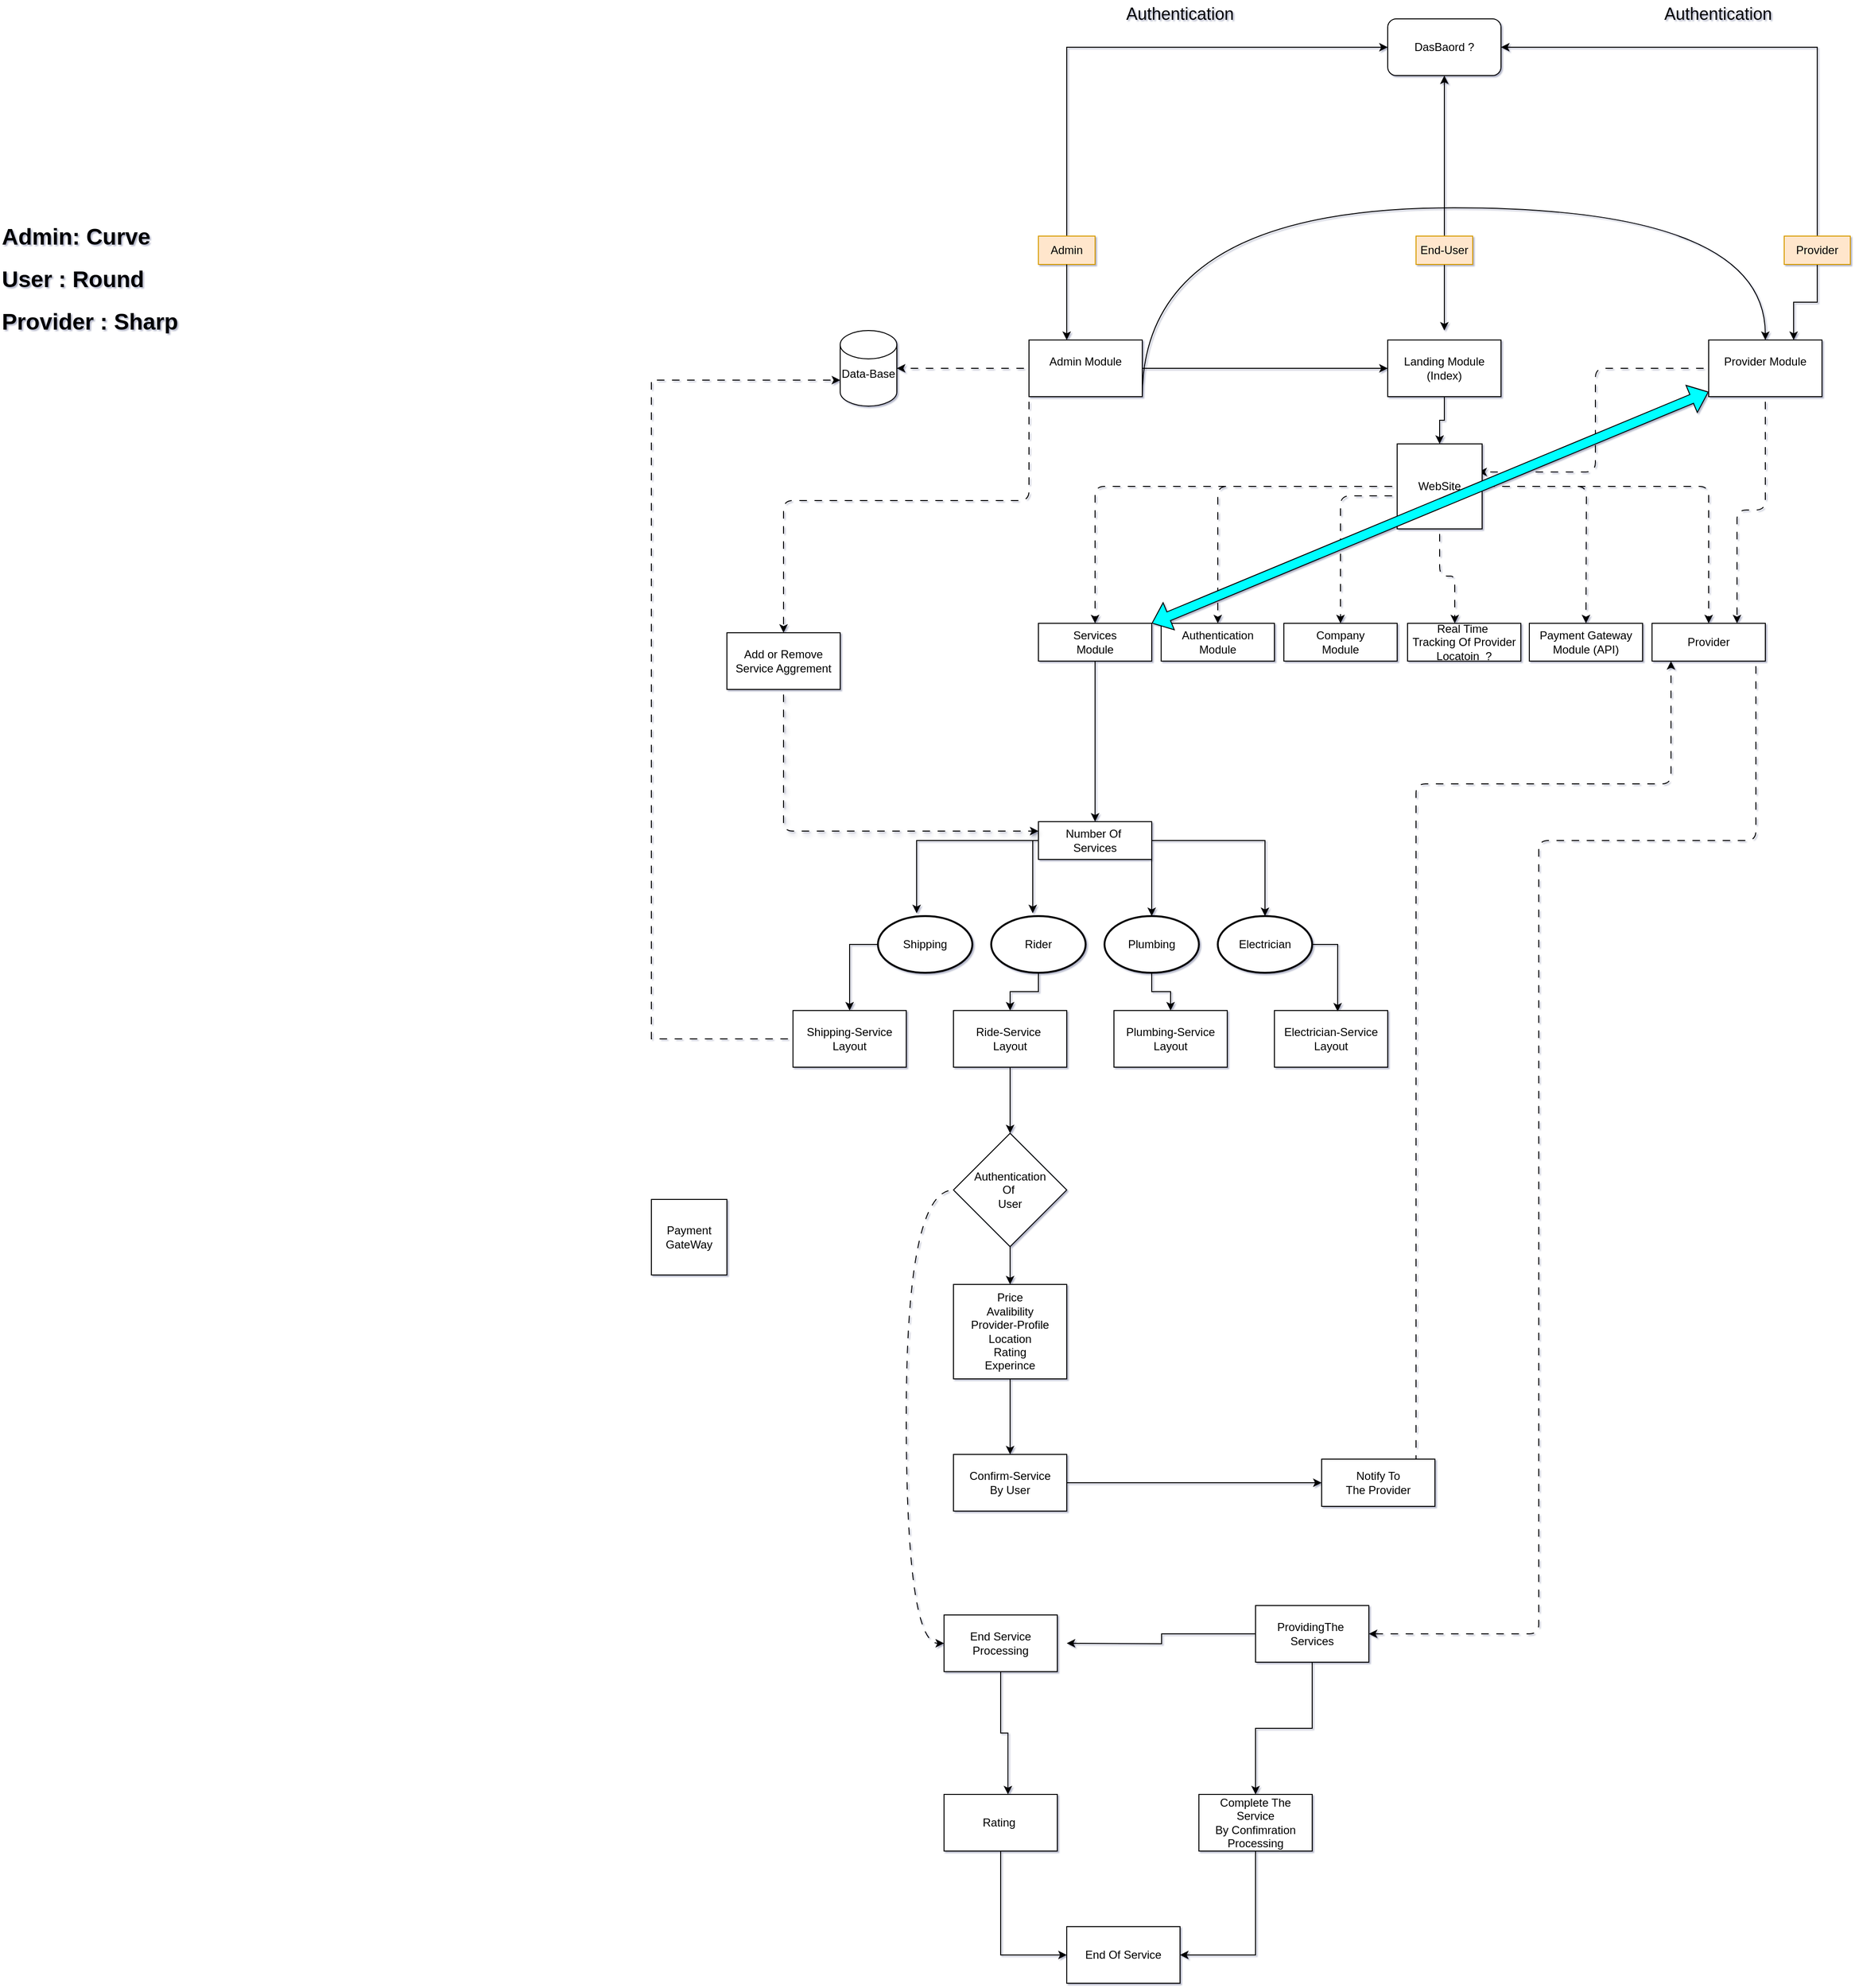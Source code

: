 <mxfile version="26.0.9">
  <diagram name="Page-1" id="xpZkZ2weexCkq__8deuh">
    <mxGraphModel dx="3193" dy="1905" grid="1" gridSize="10" guides="1" tooltips="1" connect="1" arrows="1" fold="1" page="1" pageScale="1" pageWidth="1100" pageHeight="850" background="#ffffff" math="0" shadow="1">
      <root>
        <mxCell id="0" />
        <mxCell id="1" parent="0" />
        <mxCell id="tUOpJHI6mKpzfdDbZ862-3" style="edgeStyle=orthogonalEdgeStyle;rounded=0;orthogonalLoop=1;jettySize=auto;html=1;entryX=0;entryY=0.5;entryDx=0;entryDy=0;" parent="1" source="1AA3HkgsHGMT5kLfeeIE-18" target="tUOpJHI6mKpzfdDbZ862-1" edge="1">
          <mxGeometry relative="1" as="geometry">
            <Array as="points">
              <mxPoint x="40" y="-160" />
            </Array>
          </mxGeometry>
        </mxCell>
        <mxCell id="1AA3HkgsHGMT5kLfeeIE-18" value="Admin" style="text;html=1;align=center;verticalAlign=middle;whiteSpace=wrap;rounded=0;fillColor=#ffe6cc;strokeColor=#d79b00;" parent="1" vertex="1">
          <mxGeometry x="10" y="40" width="60" height="30" as="geometry" />
        </mxCell>
        <mxCell id="1AA3HkgsHGMT5kLfeeIE-25" style="edgeStyle=orthogonalEdgeStyle;rounded=0;orthogonalLoop=1;jettySize=auto;html=1;" parent="1" source="1AA3HkgsHGMT5kLfeeIE-19" edge="1">
          <mxGeometry relative="1" as="geometry">
            <mxPoint x="440" y="140" as="targetPoint" />
          </mxGeometry>
        </mxCell>
        <mxCell id="tUOpJHI6mKpzfdDbZ862-2" style="edgeStyle=orthogonalEdgeStyle;rounded=0;orthogonalLoop=1;jettySize=auto;html=1;entryX=0.5;entryY=1;entryDx=0;entryDy=0;" parent="1" source="1AA3HkgsHGMT5kLfeeIE-19" target="tUOpJHI6mKpzfdDbZ862-1" edge="1">
          <mxGeometry relative="1" as="geometry" />
        </mxCell>
        <mxCell id="1AA3HkgsHGMT5kLfeeIE-19" value="End-User" style="text;html=1;align=center;verticalAlign=middle;whiteSpace=wrap;rounded=0;fillColor=#ffe6cc;strokeColor=#d79b00;" parent="1" vertex="1">
          <mxGeometry x="410" y="40" width="60" height="30" as="geometry" />
        </mxCell>
        <mxCell id="1AA3HkgsHGMT5kLfeeIE-29" style="edgeStyle=orthogonalEdgeStyle;rounded=0;orthogonalLoop=1;jettySize=auto;html=1;entryX=0.75;entryY=0;entryDx=0;entryDy=0;" parent="1" source="1AA3HkgsHGMT5kLfeeIE-20" target="1AA3HkgsHGMT5kLfeeIE-26" edge="1">
          <mxGeometry relative="1" as="geometry" />
        </mxCell>
        <mxCell id="tUOpJHI6mKpzfdDbZ862-4" style="edgeStyle=orthogonalEdgeStyle;rounded=0;orthogonalLoop=1;jettySize=auto;html=1;entryX=1;entryY=0.5;entryDx=0;entryDy=0;" parent="1" source="1AA3HkgsHGMT5kLfeeIE-20" target="tUOpJHI6mKpzfdDbZ862-1" edge="1">
          <mxGeometry relative="1" as="geometry">
            <Array as="points">
              <mxPoint x="835" y="-160" />
            </Array>
          </mxGeometry>
        </mxCell>
        <mxCell id="1AA3HkgsHGMT5kLfeeIE-20" value="Provider" style="text;html=1;align=center;verticalAlign=middle;whiteSpace=wrap;rounded=0;fillColor=#ffe6cc;strokeColor=#d79b00;" parent="1" vertex="1">
          <mxGeometry x="800" y="40" width="70" height="30" as="geometry" />
        </mxCell>
        <mxCell id="1AA3HkgsHGMT5kLfeeIE-36" style="edgeStyle=orthogonalEdgeStyle;rounded=0;orthogonalLoop=1;jettySize=auto;html=1;entryX=0.5;entryY=0;entryDx=0;entryDy=0;" parent="1" source="1AA3HkgsHGMT5kLfeeIE-24" target="1AA3HkgsHGMT5kLfeeIE-43" edge="1">
          <mxGeometry relative="1" as="geometry">
            <mxPoint x="440" y="280" as="targetPoint" />
          </mxGeometry>
        </mxCell>
        <mxCell id="1AA3HkgsHGMT5kLfeeIE-24" value="Landing Module&lt;div&gt;(Index)&lt;/div&gt;" style="rounded=0;whiteSpace=wrap;html=1;" parent="1" vertex="1">
          <mxGeometry x="380" y="150" width="120" height="60" as="geometry" />
        </mxCell>
        <mxCell id="QlRVXzmJsD952vZSAEFp-61" style="edgeStyle=orthogonalEdgeStyle;rounded=1;orthogonalLoop=1;jettySize=auto;html=1;entryX=0.75;entryY=0;entryDx=0;entryDy=0;flowAnimation=1;curved=0;" parent="1" source="1AA3HkgsHGMT5kLfeeIE-26" target="1AA3HkgsHGMT5kLfeeIE-50" edge="1">
          <mxGeometry relative="1" as="geometry" />
        </mxCell>
        <mxCell id="QlRVXzmJsD952vZSAEFp-66" style="edgeStyle=orthogonalEdgeStyle;rounded=1;orthogonalLoop=1;jettySize=auto;html=1;entryX=0.956;entryY=0.33;entryDx=0;entryDy=0;flowAnimation=1;curved=0;entryPerimeter=0;" parent="1" source="1AA3HkgsHGMT5kLfeeIE-26" target="1AA3HkgsHGMT5kLfeeIE-43" edge="1">
          <mxGeometry relative="1" as="geometry">
            <Array as="points">
              <mxPoint x="600" y="180" />
              <mxPoint x="600" y="290" />
            </Array>
          </mxGeometry>
        </mxCell>
        <mxCell id="1AA3HkgsHGMT5kLfeeIE-26" value="Provider Module&lt;div&gt;&lt;br&gt;&lt;/div&gt;" style="rounded=0;whiteSpace=wrap;html=1;" parent="1" vertex="1">
          <mxGeometry x="720" y="150" width="120" height="60" as="geometry" />
        </mxCell>
        <mxCell id="1AA3HkgsHGMT5kLfeeIE-30" style="edgeStyle=orthogonalEdgeStyle;rounded=0;orthogonalLoop=1;jettySize=auto;html=1;entryX=0;entryY=0.5;entryDx=0;entryDy=0;" parent="1" source="1AA3HkgsHGMT5kLfeeIE-27" target="1AA3HkgsHGMT5kLfeeIE-24" edge="1">
          <mxGeometry relative="1" as="geometry" />
        </mxCell>
        <mxCell id="1AA3HkgsHGMT5kLfeeIE-33" style="edgeStyle=orthogonalEdgeStyle;rounded=0;orthogonalLoop=1;jettySize=auto;html=1;exitX=1;exitY=1;exitDx=0;exitDy=0;curved=1;" parent="1" source="1AA3HkgsHGMT5kLfeeIE-27" target="1AA3HkgsHGMT5kLfeeIE-26" edge="1">
          <mxGeometry relative="1" as="geometry">
            <Array as="points">
              <mxPoint x="120" y="10" />
              <mxPoint x="780" y="10" />
            </Array>
          </mxGeometry>
        </mxCell>
        <mxCell id="QlRVXzmJsD952vZSAEFp-40" style="edgeStyle=orthogonalEdgeStyle;rounded=1;orthogonalLoop=1;jettySize=auto;html=1;entryX=0.5;entryY=0;entryDx=0;entryDy=0;curved=0;flowAnimation=1;" parent="1" source="1AA3HkgsHGMT5kLfeeIE-27" target="QlRVXzmJsD952vZSAEFp-37" edge="1">
          <mxGeometry relative="1" as="geometry">
            <Array as="points">
              <mxPoint y="320" />
              <mxPoint x="-260" y="320" />
            </Array>
          </mxGeometry>
        </mxCell>
        <mxCell id="1AA3HkgsHGMT5kLfeeIE-27" value="Admin Module&lt;div&gt;&lt;br&gt;&lt;/div&gt;" style="rounded=0;whiteSpace=wrap;html=1;glass=0;shadow=0;" parent="1" vertex="1">
          <mxGeometry y="150" width="120" height="60" as="geometry" />
        </mxCell>
        <mxCell id="1AA3HkgsHGMT5kLfeeIE-28" style="edgeStyle=orthogonalEdgeStyle;rounded=0;orthogonalLoop=1;jettySize=auto;html=1;entryX=0.333;entryY=0;entryDx=0;entryDy=0;entryPerimeter=0;" parent="1" source="1AA3HkgsHGMT5kLfeeIE-18" target="1AA3HkgsHGMT5kLfeeIE-27" edge="1">
          <mxGeometry relative="1" as="geometry" />
        </mxCell>
        <mxCell id="1AA3HkgsHGMT5kLfeeIE-31" value="Data-Base&lt;div&gt;&lt;br&gt;&lt;/div&gt;" style="shape=cylinder3;whiteSpace=wrap;html=1;boundedLbl=1;backgroundOutline=1;size=15;rounded=0;shadow=0;" parent="1" vertex="1">
          <mxGeometry x="-200" y="140" width="60" height="80" as="geometry" />
        </mxCell>
        <mxCell id="1AA3HkgsHGMT5kLfeeIE-51" style="edgeStyle=orthogonalEdgeStyle;rounded=1;orthogonalLoop=1;jettySize=auto;html=1;entryX=0.5;entryY=0;entryDx=0;entryDy=0;shadow=0;curved=0;flowAnimation=1;" parent="1" source="1AA3HkgsHGMT5kLfeeIE-43" target="1AA3HkgsHGMT5kLfeeIE-44" edge="1">
          <mxGeometry relative="1" as="geometry" />
        </mxCell>
        <mxCell id="1AA3HkgsHGMT5kLfeeIE-52" style="edgeStyle=orthogonalEdgeStyle;rounded=1;orthogonalLoop=1;jettySize=auto;html=1;entryX=0.5;entryY=0;entryDx=0;entryDy=0;shadow=0;flowAnimation=1;curved=0;" parent="1" source="1AA3HkgsHGMT5kLfeeIE-43" target="1AA3HkgsHGMT5kLfeeIE-48" edge="1">
          <mxGeometry relative="1" as="geometry" />
        </mxCell>
        <mxCell id="1AA3HkgsHGMT5kLfeeIE-54" style="edgeStyle=orthogonalEdgeStyle;rounded=1;orthogonalLoop=1;jettySize=auto;html=1;entryX=0.5;entryY=0;entryDx=0;entryDy=0;shadow=0;curved=0;flowAnimation=1;" parent="1" source="1AA3HkgsHGMT5kLfeeIE-43" target="1AA3HkgsHGMT5kLfeeIE-47" edge="1">
          <mxGeometry relative="1" as="geometry">
            <Array as="points">
              <mxPoint x="330" y="315" />
            </Array>
          </mxGeometry>
        </mxCell>
        <mxCell id="1AA3HkgsHGMT5kLfeeIE-56" style="edgeStyle=orthogonalEdgeStyle;rounded=1;orthogonalLoop=1;jettySize=auto;html=1;shadow=0;curved=0;flowAnimation=1;" parent="1" source="1AA3HkgsHGMT5kLfeeIE-43" edge="1">
          <mxGeometry relative="1" as="geometry">
            <mxPoint x="590" y="450" as="targetPoint" />
          </mxGeometry>
        </mxCell>
        <mxCell id="1AA3HkgsHGMT5kLfeeIE-57" style="edgeStyle=orthogonalEdgeStyle;rounded=1;orthogonalLoop=1;jettySize=auto;html=1;entryX=0.5;entryY=0;entryDx=0;entryDy=0;shadow=0;curved=0;flowAnimation=1;" parent="1" source="1AA3HkgsHGMT5kLfeeIE-43" target="1AA3HkgsHGMT5kLfeeIE-50" edge="1">
          <mxGeometry relative="1" as="geometry" />
        </mxCell>
        <mxCell id="1AA3HkgsHGMT5kLfeeIE-43" value="WebSite" style="whiteSpace=wrap;html=1;aspect=fixed;rounded=0;" parent="1" vertex="1">
          <mxGeometry x="390" y="260" width="90" height="90" as="geometry" />
        </mxCell>
        <mxCell id="QlRVXzmJsD952vZSAEFp-2" style="edgeStyle=orthogonalEdgeStyle;rounded=0;orthogonalLoop=1;jettySize=auto;html=1;entryX=0.5;entryY=0;entryDx=0;entryDy=0;" parent="1" source="1AA3HkgsHGMT5kLfeeIE-44" target="QlRVXzmJsD952vZSAEFp-1" edge="1">
          <mxGeometry relative="1" as="geometry" />
        </mxCell>
        <mxCell id="1AA3HkgsHGMT5kLfeeIE-44" value="Services&lt;div&gt;Module&lt;/div&gt;" style="rounded=0;whiteSpace=wrap;html=1;" parent="1" vertex="1">
          <mxGeometry x="10" y="450" width="120" height="40" as="geometry" />
        </mxCell>
        <mxCell id="1AA3HkgsHGMT5kLfeeIE-45" value="Payment Gateway&lt;div&gt;Module (API)&lt;/div&gt;" style="rounded=0;whiteSpace=wrap;html=1;shadow=0;" parent="1" vertex="1">
          <mxGeometry x="530" y="450" width="120" height="40" as="geometry" />
        </mxCell>
        <mxCell id="1AA3HkgsHGMT5kLfeeIE-46" value="Real Time&amp;nbsp;&lt;div&gt;Tracking Of Provider Locatoin&amp;nbsp; ?&lt;/div&gt;" style="rounded=0;whiteSpace=wrap;html=1;shadow=0;" parent="1" vertex="1">
          <mxGeometry x="401" y="450" width="120" height="40" as="geometry" />
        </mxCell>
        <mxCell id="1AA3HkgsHGMT5kLfeeIE-47" value="Company&lt;div&gt;Module&lt;/div&gt;" style="rounded=0;whiteSpace=wrap;html=1;shadow=0;" parent="1" vertex="1">
          <mxGeometry x="270" y="450" width="120" height="40" as="geometry" />
        </mxCell>
        <mxCell id="1AA3HkgsHGMT5kLfeeIE-48" value="Authentication&lt;div&gt;Module&lt;/div&gt;" style="rounded=0;whiteSpace=wrap;html=1;shadow=0;" parent="1" vertex="1">
          <mxGeometry x="140" y="450" width="120" height="40" as="geometry" />
        </mxCell>
        <mxCell id="QlRVXzmJsD952vZSAEFp-46" style="edgeStyle=orthogonalEdgeStyle;rounded=1;orthogonalLoop=1;jettySize=auto;html=1;entryX=1;entryY=0.5;entryDx=0;entryDy=0;flowAnimation=1;curved=0;" parent="1" source="1AA3HkgsHGMT5kLfeeIE-50" target="QlRVXzmJsD952vZSAEFp-47" edge="1">
          <mxGeometry relative="1" as="geometry">
            <mxPoint x="940" y="1640" as="targetPoint" />
            <Array as="points">
              <mxPoint x="770" y="680" />
              <mxPoint x="540" y="680" />
              <mxPoint x="540" y="1520" />
            </Array>
          </mxGeometry>
        </mxCell>
        <mxCell id="1AA3HkgsHGMT5kLfeeIE-50" value="Provider" style="rounded=0;whiteSpace=wrap;html=1;shadow=0;" parent="1" vertex="1">
          <mxGeometry x="660" y="450" width="120" height="40" as="geometry" />
        </mxCell>
        <mxCell id="1AA3HkgsHGMT5kLfeeIE-55" style="edgeStyle=orthogonalEdgeStyle;rounded=1;orthogonalLoop=1;jettySize=auto;html=1;entryX=0.417;entryY=0;entryDx=0;entryDy=0;entryPerimeter=0;shadow=0;curved=0;flowAnimation=1;" parent="1" source="1AA3HkgsHGMT5kLfeeIE-43" target="1AA3HkgsHGMT5kLfeeIE-46" edge="1">
          <mxGeometry relative="1" as="geometry" />
        </mxCell>
        <mxCell id="1AA3HkgsHGMT5kLfeeIE-58" style="edgeStyle=orthogonalEdgeStyle;rounded=0;orthogonalLoop=1;jettySize=auto;html=1;entryX=1;entryY=0.5;entryDx=0;entryDy=0;entryPerimeter=0;flowAnimation=1;" parent="1" source="1AA3HkgsHGMT5kLfeeIE-27" target="1AA3HkgsHGMT5kLfeeIE-31" edge="1">
          <mxGeometry relative="1" as="geometry" />
        </mxCell>
        <mxCell id="QlRVXzmJsD952vZSAEFp-1" value="Number Of&amp;nbsp;&lt;div&gt;Services&lt;/div&gt;" style="rounded=0;whiteSpace=wrap;html=1;" parent="1" vertex="1">
          <mxGeometry x="10" y="660" width="120" height="40" as="geometry" />
        </mxCell>
        <mxCell id="QlRVXzmJsD952vZSAEFp-17" style="edgeStyle=orthogonalEdgeStyle;rounded=0;orthogonalLoop=1;jettySize=auto;html=1;entryX=0.5;entryY=0;entryDx=0;entryDy=0;" parent="1" source="QlRVXzmJsD952vZSAEFp-7" target="QlRVXzmJsD952vZSAEFp-16" edge="1">
          <mxGeometry relative="1" as="geometry">
            <Array as="points">
              <mxPoint x="-190" y="790" />
            </Array>
          </mxGeometry>
        </mxCell>
        <mxCell id="QlRVXzmJsD952vZSAEFp-7" value="Shipping" style="strokeWidth=2;html=1;shape=mxgraph.flowchart.start_1;whiteSpace=wrap;rounded=0;" parent="1" vertex="1">
          <mxGeometry x="-160" y="760" width="100" height="60" as="geometry" />
        </mxCell>
        <mxCell id="QlRVXzmJsD952vZSAEFp-8" value="Electrician" style="strokeWidth=2;html=1;shape=mxgraph.flowchart.start_1;whiteSpace=wrap;rounded=0;" parent="1" vertex="1">
          <mxGeometry x="200" y="760" width="100" height="60" as="geometry" />
        </mxCell>
        <mxCell id="QlRVXzmJsD952vZSAEFp-22" style="edgeStyle=orthogonalEdgeStyle;rounded=0;orthogonalLoop=1;jettySize=auto;html=1;entryX=0.5;entryY=0;entryDx=0;entryDy=0;" parent="1" source="QlRVXzmJsD952vZSAEFp-9" target="QlRVXzmJsD952vZSAEFp-19" edge="1">
          <mxGeometry relative="1" as="geometry" />
        </mxCell>
        <mxCell id="QlRVXzmJsD952vZSAEFp-9" value="Plumbing" style="strokeWidth=2;html=1;shape=mxgraph.flowchart.start_1;whiteSpace=wrap;rounded=0;" parent="1" vertex="1">
          <mxGeometry x="80" y="760" width="100" height="60" as="geometry" />
        </mxCell>
        <mxCell id="QlRVXzmJsD952vZSAEFp-21" style="edgeStyle=orthogonalEdgeStyle;rounded=0;orthogonalLoop=1;jettySize=auto;html=1;entryX=0.5;entryY=0;entryDx=0;entryDy=0;" parent="1" source="QlRVXzmJsD952vZSAEFp-10" target="QlRVXzmJsD952vZSAEFp-18" edge="1">
          <mxGeometry relative="1" as="geometry" />
        </mxCell>
        <mxCell id="QlRVXzmJsD952vZSAEFp-10" value="Rider" style="strokeWidth=2;html=1;shape=mxgraph.flowchart.start_1;whiteSpace=wrap;rounded=0;" parent="1" vertex="1">
          <mxGeometry x="-40" y="760" width="100" height="60" as="geometry" />
        </mxCell>
        <mxCell id="QlRVXzmJsD952vZSAEFp-11" style="edgeStyle=orthogonalEdgeStyle;rounded=0;orthogonalLoop=1;jettySize=auto;html=1;entryX=0.41;entryY=-0.05;entryDx=0;entryDy=0;entryPerimeter=0;" parent="1" source="QlRVXzmJsD952vZSAEFp-1" target="QlRVXzmJsD952vZSAEFp-7" edge="1">
          <mxGeometry relative="1" as="geometry" />
        </mxCell>
        <mxCell id="QlRVXzmJsD952vZSAEFp-13" style="edgeStyle=orthogonalEdgeStyle;rounded=0;orthogonalLoop=1;jettySize=auto;html=1;entryX=0.44;entryY=-0.05;entryDx=0;entryDy=0;entryPerimeter=0;" parent="1" source="QlRVXzmJsD952vZSAEFp-1" target="QlRVXzmJsD952vZSAEFp-10" edge="1">
          <mxGeometry relative="1" as="geometry">
            <Array as="points">
              <mxPoint x="4" y="680" />
            </Array>
          </mxGeometry>
        </mxCell>
        <mxCell id="QlRVXzmJsD952vZSAEFp-14" style="edgeStyle=orthogonalEdgeStyle;rounded=0;orthogonalLoop=1;jettySize=auto;html=1;entryX=0.5;entryY=0;entryDx=0;entryDy=0;entryPerimeter=0;" parent="1" source="QlRVXzmJsD952vZSAEFp-1" target="QlRVXzmJsD952vZSAEFp-9" edge="1">
          <mxGeometry relative="1" as="geometry">
            <Array as="points">
              <mxPoint x="130" y="720" />
              <mxPoint x="130" y="720" />
            </Array>
          </mxGeometry>
        </mxCell>
        <mxCell id="QlRVXzmJsD952vZSAEFp-15" style="edgeStyle=orthogonalEdgeStyle;rounded=0;orthogonalLoop=1;jettySize=auto;html=1;entryX=0.5;entryY=0;entryDx=0;entryDy=0;entryPerimeter=0;" parent="1" source="QlRVXzmJsD952vZSAEFp-1" target="QlRVXzmJsD952vZSAEFp-8" edge="1">
          <mxGeometry relative="1" as="geometry" />
        </mxCell>
        <mxCell id="QlRVXzmJsD952vZSAEFp-65" style="edgeStyle=orthogonalEdgeStyle;rounded=0;orthogonalLoop=1;jettySize=auto;html=1;entryX=0;entryY=0;entryDx=0;entryDy=52.5;entryPerimeter=0;flowAnimation=1;" parent="1" source="QlRVXzmJsD952vZSAEFp-16" target="1AA3HkgsHGMT5kLfeeIE-31" edge="1">
          <mxGeometry relative="1" as="geometry">
            <mxPoint x="-670" y="190" as="targetPoint" />
            <Array as="points">
              <mxPoint x="-400" y="890" />
              <mxPoint x="-400" y="192" />
            </Array>
          </mxGeometry>
        </mxCell>
        <mxCell id="QlRVXzmJsD952vZSAEFp-16" value="Shipping-Service Layout" style="rounded=0;whiteSpace=wrap;html=1;" parent="1" vertex="1">
          <mxGeometry x="-250" y="860" width="120" height="60" as="geometry" />
        </mxCell>
        <mxCell id="QlRVXzmJsD952vZSAEFp-28" style="edgeStyle=orthogonalEdgeStyle;rounded=0;orthogonalLoop=1;jettySize=auto;html=1;entryX=0.5;entryY=0;entryDx=0;entryDy=0;" parent="1" source="QlRVXzmJsD952vZSAEFp-18" target="QlRVXzmJsD952vZSAEFp-27" edge="1">
          <mxGeometry relative="1" as="geometry" />
        </mxCell>
        <mxCell id="QlRVXzmJsD952vZSAEFp-18" value="Ride-Service&amp;nbsp;&lt;div&gt;Layout&lt;/div&gt;" style="rounded=0;whiteSpace=wrap;html=1;" parent="1" vertex="1">
          <mxGeometry x="-80" y="860" width="120" height="60" as="geometry" />
        </mxCell>
        <mxCell id="QlRVXzmJsD952vZSAEFp-19" value="Plumbing-Service Layout" style="rounded=0;whiteSpace=wrap;html=1;" parent="1" vertex="1">
          <mxGeometry x="90" y="860" width="120" height="60" as="geometry" />
        </mxCell>
        <mxCell id="QlRVXzmJsD952vZSAEFp-20" value="Electrician-Service Layout" style="rounded=0;whiteSpace=wrap;html=1;" parent="1" vertex="1">
          <mxGeometry x="260" y="860" width="120" height="60" as="geometry" />
        </mxCell>
        <mxCell id="QlRVXzmJsD952vZSAEFp-23" style="edgeStyle=orthogonalEdgeStyle;rounded=0;orthogonalLoop=1;jettySize=auto;html=1;entryX=0.558;entryY=0.017;entryDx=0;entryDy=0;entryPerimeter=0;" parent="1" source="QlRVXzmJsD952vZSAEFp-8" target="QlRVXzmJsD952vZSAEFp-20" edge="1">
          <mxGeometry relative="1" as="geometry">
            <Array as="points">
              <mxPoint x="327" y="790" />
            </Array>
          </mxGeometry>
        </mxCell>
        <mxCell id="QlRVXzmJsD952vZSAEFp-35" style="edgeStyle=orthogonalEdgeStyle;rounded=0;orthogonalLoop=1;jettySize=auto;html=1;entryX=0.5;entryY=0;entryDx=0;entryDy=0;" parent="1" source="QlRVXzmJsD952vZSAEFp-24" target="QlRVXzmJsD952vZSAEFp-34" edge="1">
          <mxGeometry relative="1" as="geometry" />
        </mxCell>
        <mxCell id="QlRVXzmJsD952vZSAEFp-24" value="Price&lt;div&gt;Avalibility&lt;/div&gt;&lt;div&gt;Provider-Profile&lt;/div&gt;&lt;div&gt;Location&lt;/div&gt;&lt;div&gt;Rating&lt;/div&gt;&lt;div&gt;Experince&lt;/div&gt;" style="rounded=0;whiteSpace=wrap;html=1;" parent="1" vertex="1">
          <mxGeometry x="-80" y="1150" width="120" height="100" as="geometry" />
        </mxCell>
        <mxCell id="QlRVXzmJsD952vZSAEFp-29" style="edgeStyle=orthogonalEdgeStyle;rounded=0;orthogonalLoop=1;jettySize=auto;html=1;entryX=0.5;entryY=0;entryDx=0;entryDy=0;" parent="1" source="QlRVXzmJsD952vZSAEFp-27" target="QlRVXzmJsD952vZSAEFp-24" edge="1">
          <mxGeometry relative="1" as="geometry" />
        </mxCell>
        <mxCell id="QlRVXzmJsD952vZSAEFp-48" style="edgeStyle=orthogonalEdgeStyle;rounded=0;orthogonalLoop=1;jettySize=auto;html=1;entryX=0;entryY=0.5;entryDx=0;entryDy=0;curved=1;flowAnimation=1;" parent="1" source="QlRVXzmJsD952vZSAEFp-27" target="QlRVXzmJsD952vZSAEFp-45" edge="1">
          <mxGeometry relative="1" as="geometry">
            <Array as="points">
              <mxPoint x="-130" y="1050" />
              <mxPoint x="-130" y="1530" />
              <mxPoint x="-90" y="1530" />
            </Array>
          </mxGeometry>
        </mxCell>
        <mxCell id="QlRVXzmJsD952vZSAEFp-27" value="Authentication&lt;div&gt;Of&amp;nbsp;&lt;/div&gt;&lt;div&gt;User&lt;/div&gt;" style="rhombus;whiteSpace=wrap;html=1;rounded=0;" parent="1" vertex="1">
          <mxGeometry x="-80" y="990" width="120" height="120" as="geometry" />
        </mxCell>
        <mxCell id="QlRVXzmJsD952vZSAEFp-42" style="edgeStyle=orthogonalEdgeStyle;rounded=0;orthogonalLoop=1;jettySize=auto;html=1;entryX=0;entryY=0.5;entryDx=0;entryDy=0;" parent="1" source="QlRVXzmJsD952vZSAEFp-34" target="QlRVXzmJsD952vZSAEFp-41" edge="1">
          <mxGeometry relative="1" as="geometry" />
        </mxCell>
        <mxCell id="QlRVXzmJsD952vZSAEFp-34" value="Confirm-Service&lt;div&gt;By User&lt;/div&gt;" style="rounded=0;whiteSpace=wrap;html=1;" parent="1" vertex="1">
          <mxGeometry x="-80" y="1330" width="120" height="60" as="geometry" />
        </mxCell>
        <mxCell id="QlRVXzmJsD952vZSAEFp-39" style="edgeStyle=orthogonalEdgeStyle;rounded=1;orthogonalLoop=1;jettySize=auto;html=1;entryX=0;entryY=0.25;entryDx=0;entryDy=0;curved=0;flowAnimation=1;shadow=1;" parent="1" source="QlRVXzmJsD952vZSAEFp-37" target="QlRVXzmJsD952vZSAEFp-1" edge="1">
          <mxGeometry relative="1" as="geometry">
            <Array as="points">
              <mxPoint x="-260" y="670" />
            </Array>
          </mxGeometry>
        </mxCell>
        <mxCell id="QlRVXzmJsD952vZSAEFp-37" value="Add or Remove&lt;div&gt;Service Aggrement&lt;/div&gt;" style="rounded=0;whiteSpace=wrap;html=1;" parent="1" vertex="1">
          <mxGeometry x="-320" y="460" width="120" height="60" as="geometry" />
        </mxCell>
        <mxCell id="QlRVXzmJsD952vZSAEFp-43" style="edgeStyle=orthogonalEdgeStyle;rounded=1;orthogonalLoop=1;jettySize=auto;html=1;flowAnimation=1;curved=0;" parent="1" edge="1">
          <mxGeometry relative="1" as="geometry">
            <mxPoint x="390" y="1360.059" as="sourcePoint" />
            <mxPoint x="680.059" y="490" as="targetPoint" />
            <Array as="points">
              <mxPoint x="410" y="1360" />
              <mxPoint x="410" y="620" />
              <mxPoint x="680" y="620" />
            </Array>
          </mxGeometry>
        </mxCell>
        <mxCell id="QlRVXzmJsD952vZSAEFp-41" value="Notify To&lt;div&gt;The Provider&lt;/div&gt;" style="rounded=0;whiteSpace=wrap;html=1;" parent="1" vertex="1">
          <mxGeometry x="310" y="1335" width="120" height="50" as="geometry" />
        </mxCell>
        <mxCell id="QlRVXzmJsD952vZSAEFp-45" value="End Service&lt;div&gt;Processing&lt;/div&gt;" style="rounded=0;whiteSpace=wrap;html=1;" parent="1" vertex="1">
          <mxGeometry x="-90" y="1500" width="120" height="60" as="geometry" />
        </mxCell>
        <mxCell id="QlRVXzmJsD952vZSAEFp-49" style="edgeStyle=orthogonalEdgeStyle;rounded=0;orthogonalLoop=1;jettySize=auto;html=1;" parent="1" source="QlRVXzmJsD952vZSAEFp-47" edge="1">
          <mxGeometry relative="1" as="geometry">
            <mxPoint x="40" y="1530.0" as="targetPoint" />
          </mxGeometry>
        </mxCell>
        <mxCell id="QlRVXzmJsD952vZSAEFp-54" style="edgeStyle=orthogonalEdgeStyle;rounded=0;orthogonalLoop=1;jettySize=auto;html=1;entryX=0.5;entryY=0;entryDx=0;entryDy=0;" parent="1" source="QlRVXzmJsD952vZSAEFp-47" target="QlRVXzmJsD952vZSAEFp-53" edge="1">
          <mxGeometry relative="1" as="geometry" />
        </mxCell>
        <mxCell id="QlRVXzmJsD952vZSAEFp-47" value="ProvidingThe&amp;nbsp;&lt;div&gt;Services&lt;/div&gt;" style="rounded=0;whiteSpace=wrap;html=1;" parent="1" vertex="1">
          <mxGeometry x="240" y="1490" width="120" height="60" as="geometry" />
        </mxCell>
        <mxCell id="QlRVXzmJsD952vZSAEFp-50" value="End Of Service" style="rounded=0;whiteSpace=wrap;html=1;" parent="1" vertex="1">
          <mxGeometry x="40" y="1830" width="120" height="60" as="geometry" />
        </mxCell>
        <mxCell id="QlRVXzmJsD952vZSAEFp-55" style="edgeStyle=orthogonalEdgeStyle;rounded=0;orthogonalLoop=1;jettySize=auto;html=1;entryX=0;entryY=0.5;entryDx=0;entryDy=0;" parent="1" source="QlRVXzmJsD952vZSAEFp-51" target="QlRVXzmJsD952vZSAEFp-50" edge="1">
          <mxGeometry relative="1" as="geometry">
            <Array as="points">
              <mxPoint x="-30" y="1860" />
            </Array>
          </mxGeometry>
        </mxCell>
        <mxCell id="QlRVXzmJsD952vZSAEFp-51" value="Rating&amp;nbsp;" style="rounded=0;whiteSpace=wrap;html=1;" parent="1" vertex="1">
          <mxGeometry x="-90" y="1690" width="120" height="60" as="geometry" />
        </mxCell>
        <mxCell id="QlRVXzmJsD952vZSAEFp-52" style="edgeStyle=orthogonalEdgeStyle;rounded=0;orthogonalLoop=1;jettySize=auto;html=1;entryX=0.564;entryY=-0.001;entryDx=0;entryDy=0;entryPerimeter=0;" parent="1" source="QlRVXzmJsD952vZSAEFp-45" target="QlRVXzmJsD952vZSAEFp-51" edge="1">
          <mxGeometry relative="1" as="geometry" />
        </mxCell>
        <mxCell id="QlRVXzmJsD952vZSAEFp-56" style="edgeStyle=orthogonalEdgeStyle;rounded=0;orthogonalLoop=1;jettySize=auto;html=1;entryX=1;entryY=0.5;entryDx=0;entryDy=0;exitX=0.5;exitY=1;exitDx=0;exitDy=0;" parent="1" source="QlRVXzmJsD952vZSAEFp-53" target="QlRVXzmJsD952vZSAEFp-50" edge="1">
          <mxGeometry relative="1" as="geometry">
            <Array as="points">
              <mxPoint x="240" y="1860" />
            </Array>
          </mxGeometry>
        </mxCell>
        <mxCell id="QlRVXzmJsD952vZSAEFp-53" value="Complete The Service&lt;div&gt;By Confimration Processing&lt;/div&gt;" style="rounded=0;whiteSpace=wrap;html=1;" parent="1" vertex="1">
          <mxGeometry x="180" y="1690" width="120" height="60" as="geometry" />
        </mxCell>
        <mxCell id="QlRVXzmJsD952vZSAEFp-57" value="Payment GateWay" style="whiteSpace=wrap;html=1;aspect=fixed;rounded=0;" parent="1" vertex="1">
          <mxGeometry x="-400" y="1060" width="80" height="80" as="geometry" />
        </mxCell>
        <mxCell id="QlRVXzmJsD952vZSAEFp-63" value="&lt;h1 style=&quot;margin-top: 0px;&quot;&gt;Admin: Curve&lt;/h1&gt;&lt;h1 style=&quot;margin-top: 0px;&quot;&gt;User : Round&lt;/h1&gt;&lt;h1 style=&quot;margin-top: 0px;&quot;&gt;Provider : Sharp&amp;nbsp;&lt;/h1&gt;" style="text;html=1;whiteSpace=wrap;overflow=hidden;rounded=0;" parent="1" vertex="1">
          <mxGeometry x="-1090" y="20" width="200" height="120" as="geometry" />
        </mxCell>
        <mxCell id="tUOpJHI6mKpzfdDbZ862-1" value="DasBaord ?" style="rounded=1;whiteSpace=wrap;html=1;" parent="1" vertex="1">
          <mxGeometry x="380" y="-190" width="120" height="60" as="geometry" />
        </mxCell>
        <mxCell id="tUOpJHI6mKpzfdDbZ862-6" value="&lt;font style=&quot;font-size: 18px;&quot;&gt;Authentication&lt;/font&gt;" style="text;html=1;align=center;verticalAlign=middle;whiteSpace=wrap;rounded=0;" parent="1" vertex="1">
          <mxGeometry x="130" y="-210" width="60" height="30" as="geometry" />
        </mxCell>
        <mxCell id="tUOpJHI6mKpzfdDbZ862-7" value="&lt;font style=&quot;font-size: 18px;&quot;&gt;Authentication&lt;/font&gt;" style="text;html=1;align=center;verticalAlign=middle;whiteSpace=wrap;rounded=0;" parent="1" vertex="1">
          <mxGeometry x="700" y="-210" width="60" height="30" as="geometry" />
        </mxCell>
        <mxCell id="tUOpJHI6mKpzfdDbZ862-8" value="" style="shape=flexArrow;endArrow=classic;startArrow=classic;html=1;rounded=0;exitX=1;exitY=0;exitDx=0;exitDy=0;fillColor=#00FFFF;" parent="1" source="1AA3HkgsHGMT5kLfeeIE-44" target="1AA3HkgsHGMT5kLfeeIE-26" edge="1">
          <mxGeometry width="100" height="100" relative="1" as="geometry">
            <mxPoint x="90" y="490" as="sourcePoint" />
            <mxPoint x="190" y="390" as="targetPoint" />
          </mxGeometry>
        </mxCell>
      </root>
    </mxGraphModel>
  </diagram>
</mxfile>
